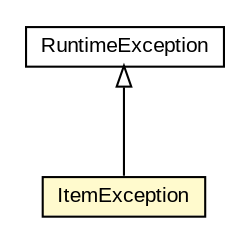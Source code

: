 #!/usr/local/bin/dot
#
# Class diagram 
# Generated by UMLGraph version R5_6 (http://www.umlgraph.org/)
#

digraph G {
	edge [fontname="arial",fontsize=10,labelfontname="arial",labelfontsize=10];
	node [fontname="arial",fontsize=10,shape=plaintext];
	nodesep=0.25;
	ranksep=0.5;
	// org.thoughtworks.sales.stage.dc.ItemException
	c16586 [label=<<table title="org.thoughtworks.sales.stage.dc.ItemException" border="0" cellborder="1" cellspacing="0" cellpadding="2" port="p" bgcolor="lemonChiffon" href="./ItemException.html">
		<tr><td><table border="0" cellspacing="0" cellpadding="1">
<tr><td align="center" balign="center"> ItemException </td></tr>
		</table></td></tr>
		</table>>, URL="./ItemException.html", fontname="arial", fontcolor="black", fontsize=10.0];
	//org.thoughtworks.sales.stage.dc.ItemException extends java.lang.RuntimeException
	c16653:p -> c16586:p [dir=back,arrowtail=empty];
	// java.lang.RuntimeException
	c16653 [label=<<table title="java.lang.RuntimeException" border="0" cellborder="1" cellspacing="0" cellpadding="2" port="p" href="http://java.sun.com/j2se/1.4.2/docs/api/java/lang/RuntimeException.html">
		<tr><td><table border="0" cellspacing="0" cellpadding="1">
<tr><td align="center" balign="center"> RuntimeException </td></tr>
		</table></td></tr>
		</table>>, URL="http://java.sun.com/j2se/1.4.2/docs/api/java/lang/RuntimeException.html", fontname="arial", fontcolor="black", fontsize=10.0];
}

